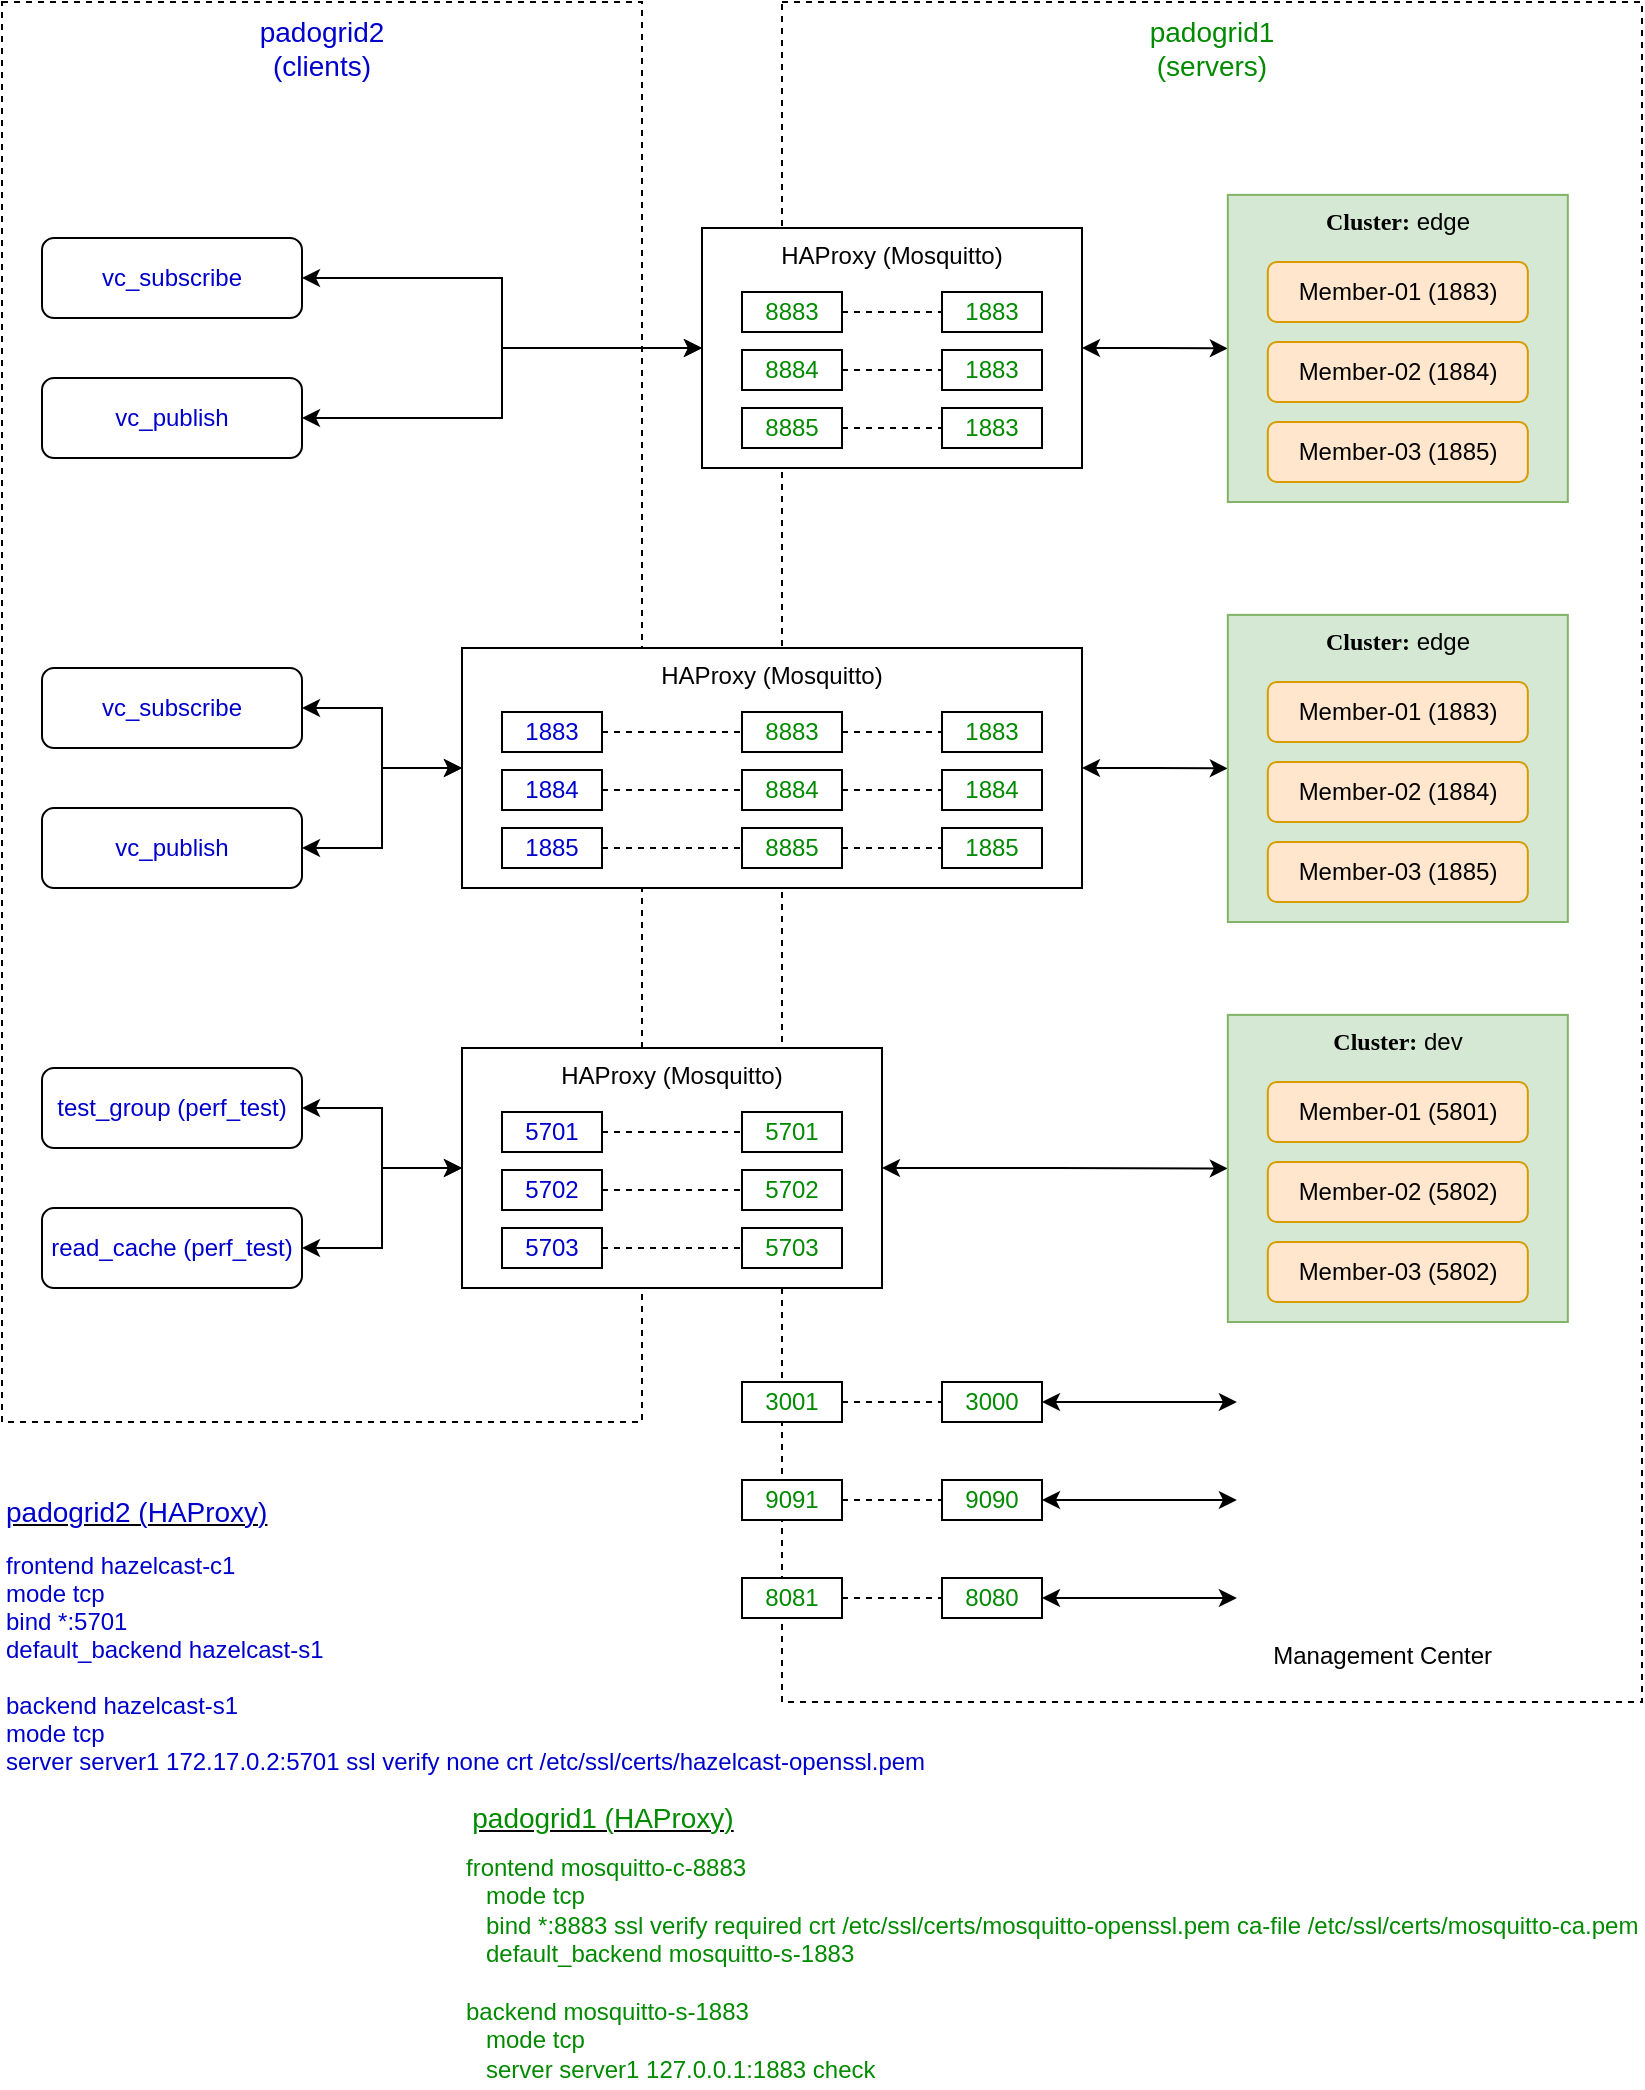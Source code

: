 <mxfile version="20.8.10" type="device"><diagram id="xYwLR2UqlYT7eMp3bA7n" name="haproxy"><mxGraphModel dx="1661" dy="1934" grid="1" gridSize="10" guides="1" tooltips="1" connect="1" arrows="1" fold="1" page="1" pageScale="1" pageWidth="1100" pageHeight="850" math="0" shadow="0"><root><mxCell id="0"/><mxCell id="1" parent="0"/><mxCell id="i0P-6MS1lZmI2TaU05kl-59" value="&lt;font style=&quot;font-size: 14px;&quot; color=&quot;#008a00&quot;&gt;padogrid1&lt;br&gt;(servers)&lt;/font&gt;" style="rounded=0;whiteSpace=wrap;html=1;verticalAlign=top;dashed=1;" parent="1" vertex="1"><mxGeometry x="430" y="60" width="430" height="850" as="geometry"/></mxCell><mxCell id="i0P-6MS1lZmI2TaU05kl-32" value="&lt;font style=&quot;font-size: 14px;&quot; color=&quot;#0000cc&quot;&gt;padogrid2&lt;br&gt;(clients)&lt;/font&gt;" style="rounded=0;whiteSpace=wrap;html=1;verticalAlign=top;dashed=1;" parent="1" vertex="1"><mxGeometry x="40" y="60" width="320" height="710" as="geometry"/></mxCell><mxCell id="AQt0O5qDAUCnrXmytD3R-9" style="edgeStyle=orthogonalEdgeStyle;rounded=0;orthogonalLoop=1;jettySize=auto;html=1;entryX=0;entryY=0.5;entryDx=0;entryDy=0;fontColor=#000000;startArrow=classic;startFill=1;endArrow=classic;endFill=1;exitX=1;exitY=0.5;exitDx=0;exitDy=0;" parent="1" source="AQt0O5qDAUCnrXmytD3R-6" target="jrV6Bs1qph51l29dAwSj-1" edge="1"><mxGeometry relative="1" as="geometry"><mxPoint x="570" y="443" as="sourcePoint"/><Array as="points"/></mxGeometry></mxCell><mxCell id="AQt0O5qDAUCnrXmytD3R-7" style="edgeStyle=orthogonalEdgeStyle;rounded=0;orthogonalLoop=1;jettySize=auto;html=1;entryX=0;entryY=0.5;entryDx=0;entryDy=0;fontColor=#000000;startArrow=classic;startFill=1;endArrow=classic;endFill=1;" parent="1" source="i0P-6MS1lZmI2TaU05kl-17" target="AQt0O5qDAUCnrXmytD3R-6" edge="1"><mxGeometry relative="1" as="geometry"/></mxCell><mxCell id="i0P-6MS1lZmI2TaU05kl-17" value="vc_subscribe" style="rounded=1;whiteSpace=wrap;html=1;fontFamily=Helvetica;fontColor=#0000CC;" parent="1" vertex="1"><mxGeometry x="60" y="393" width="130" height="40" as="geometry"/></mxCell><mxCell id="AQt0O5qDAUCnrXmytD3R-30" style="edgeStyle=orthogonalEdgeStyle;rounded=0;orthogonalLoop=1;jettySize=auto;html=1;entryX=0;entryY=0.5;entryDx=0;entryDy=0;fontColor=#000000;startArrow=classic;startFill=1;endArrow=classic;endFill=1;" parent="1" source="i0P-6MS1lZmI2TaU05kl-18" target="AQt0O5qDAUCnrXmytD3R-13" edge="1"><mxGeometry relative="1" as="geometry"/></mxCell><mxCell id="i0P-6MS1lZmI2TaU05kl-18" value="vc_subscribe" style="rounded=1;whiteSpace=wrap;html=1;fontFamily=Helvetica;fontColor=#0000CC;" parent="1" vertex="1"><mxGeometry x="60" y="178" width="130" height="40" as="geometry"/></mxCell><mxCell id="AQt0O5qDAUCnrXmytD3R-31" style="edgeStyle=orthogonalEdgeStyle;rounded=0;orthogonalLoop=1;jettySize=auto;html=1;entryX=0;entryY=0.5;entryDx=0;entryDy=0;fontColor=#000000;startArrow=classic;startFill=1;endArrow=classic;endFill=1;" parent="1" source="i0P-6MS1lZmI2TaU05kl-19" target="AQt0O5qDAUCnrXmytD3R-13" edge="1"><mxGeometry relative="1" as="geometry"/></mxCell><mxCell id="i0P-6MS1lZmI2TaU05kl-19" value="vc_publish" style="rounded=1;whiteSpace=wrap;html=1;fontFamily=Helvetica;fontColor=#0000CC;" parent="1" vertex="1"><mxGeometry x="60" y="248" width="130" height="40" as="geometry"/></mxCell><mxCell id="AQt0O5qDAUCnrXmytD3R-8" style="edgeStyle=orthogonalEdgeStyle;rounded=0;orthogonalLoop=1;jettySize=auto;html=1;entryX=0;entryY=0.5;entryDx=0;entryDy=0;fontColor=#000000;startArrow=classic;startFill=1;endArrow=classic;endFill=1;" parent="1" source="i0P-6MS1lZmI2TaU05kl-20" target="AQt0O5qDAUCnrXmytD3R-6" edge="1"><mxGeometry relative="1" as="geometry"/></mxCell><mxCell id="i0P-6MS1lZmI2TaU05kl-20" value="vc_publish" style="rounded=1;whiteSpace=wrap;html=1;fontFamily=Helvetica;fontColor=#0000CC;" parent="1" vertex="1"><mxGeometry x="60" y="463" width="130" height="40" as="geometry"/></mxCell><mxCell id="i0P-6MS1lZmI2TaU05kl-58" style="edgeStyle=orthogonalEdgeStyle;rounded=0;orthogonalLoop=1;jettySize=auto;html=1;startArrow=classic;startFill=1;exitX=1;exitY=0.5;exitDx=0;exitDy=0;" parent="1" source="AQt0O5qDAUCnrXmytD3R-13" target="i0P-6MS1lZmI2TaU05kl-37" edge="1"><mxGeometry relative="1" as="geometry"><mxPoint x="550" y="273" as="sourcePoint"/></mxGeometry></mxCell><mxCell id="i0P-6MS1lZmI2TaU05kl-57" value="" style="group" parent="1" vertex="1" connectable="0"><mxGeometry x="652.91" y="120" width="170" height="190" as="geometry"/></mxCell><mxCell id="i0P-6MS1lZmI2TaU05kl-56" value="" style="shape=image;verticalLabelPosition=bottom;labelBackgroundColor=default;verticalAlign=top;aspect=fixed;imageAspect=0;image=https://mosquitto.org/images/mosquitto-text-side-28.png;" parent="i0P-6MS1lZmI2TaU05kl-57" vertex="1"><mxGeometry x="15.63" width="148.57" height="30" as="geometry"/></mxCell><mxCell id="i0P-6MS1lZmI2TaU05kl-37" value="&lt;font face=&quot;Comic Sans MS&quot;&gt;&lt;b&gt;Cluster:&lt;/b&gt;&lt;/font&gt;&amp;nbsp;edge" style="rounded=0;whiteSpace=wrap;html=1;align=center;verticalAlign=top;fillColor=#d5e8d4;strokeColor=#82b366;" parent="i0P-6MS1lZmI2TaU05kl-57" vertex="1"><mxGeometry y="36.44" width="170" height="153.56" as="geometry"/></mxCell><mxCell id="i0P-6MS1lZmI2TaU05kl-38" value="Member-01 (1883)" style="rounded=1;whiteSpace=wrap;html=1;fontFamily=Helvetica;fillColor=#ffe6cc;strokeColor=#d79b00;" parent="i0P-6MS1lZmI2TaU05kl-57" vertex="1"><mxGeometry x="20" y="70" width="130" height="30" as="geometry"/></mxCell><mxCell id="i0P-6MS1lZmI2TaU05kl-39" value="Member-02 (1884)" style="rounded=1;whiteSpace=wrap;html=1;fontFamily=Helvetica;fillColor=#ffe6cc;strokeColor=#d79b00;" parent="i0P-6MS1lZmI2TaU05kl-57" vertex="1"><mxGeometry x="20" y="110" width="130" height="30" as="geometry"/></mxCell><mxCell id="i0P-6MS1lZmI2TaU05kl-40" value="Member-03 (1885)" style="rounded=1;whiteSpace=wrap;html=1;fontFamily=Helvetica;fillColor=#ffe6cc;strokeColor=#d79b00;" parent="i0P-6MS1lZmI2TaU05kl-57" vertex="1"><mxGeometry x="20" y="150" width="130" height="30" as="geometry"/></mxCell><mxCell id="AQt0O5qDAUCnrXmytD3R-13" value="HAProxy (Mosquitto)" style="rounded=0;whiteSpace=wrap;html=1;strokeColor=default;fontColor=#000000;verticalAlign=top;" parent="1" vertex="1"><mxGeometry x="390" y="173" width="190" height="120" as="geometry"/></mxCell><mxCell id="AQt0O5qDAUCnrXmytD3R-21" style="edgeStyle=orthogonalEdgeStyle;rounded=0;orthogonalLoop=1;jettySize=auto;html=1;entryX=0;entryY=0.5;entryDx=0;entryDy=0;dashed=1;fontColor=#000000;startArrow=none;startFill=0;endArrow=none;endFill=0;" parent="1" source="AQt0O5qDAUCnrXmytD3R-22" target="AQt0O5qDAUCnrXmytD3R-15" edge="1"><mxGeometry relative="1" as="geometry"/></mxCell><mxCell id="AQt0O5qDAUCnrXmytD3R-22" value="8883" style="rounded=0;whiteSpace=wrap;html=1;strokeColor=default;fontColor=#008A00;" parent="1" vertex="1"><mxGeometry x="410" y="205" width="50" height="20" as="geometry"/></mxCell><mxCell id="AQt0O5qDAUCnrXmytD3R-24" style="edgeStyle=orthogonalEdgeStyle;rounded=0;orthogonalLoop=1;jettySize=auto;html=1;dashed=1;fontColor=#000000;startArrow=none;startFill=0;endArrow=none;endFill=0;entryX=0;entryY=0.5;entryDx=0;entryDy=0;" parent="1" source="AQt0O5qDAUCnrXmytD3R-25" target="AQt0O5qDAUCnrXmytD3R-16" edge="1"><mxGeometry relative="1" as="geometry"><mxPoint x="490" y="244" as="targetPoint"/></mxGeometry></mxCell><mxCell id="AQt0O5qDAUCnrXmytD3R-25" value="8884" style="rounded=0;whiteSpace=wrap;html=1;strokeColor=default;fontColor=#008A00;" parent="1" vertex="1"><mxGeometry x="410" y="234" width="50" height="20" as="geometry"/></mxCell><mxCell id="AQt0O5qDAUCnrXmytD3R-27" style="edgeStyle=orthogonalEdgeStyle;rounded=0;orthogonalLoop=1;jettySize=auto;html=1;dashed=1;fontColor=#000000;startArrow=none;startFill=0;endArrow=none;endFill=0;" parent="1" source="AQt0O5qDAUCnrXmytD3R-28" target="AQt0O5qDAUCnrXmytD3R-17" edge="1"><mxGeometry relative="1" as="geometry"/></mxCell><mxCell id="AQt0O5qDAUCnrXmytD3R-28" value="8885" style="rounded=0;whiteSpace=wrap;html=1;strokeColor=default;fontColor=#008A00;" parent="1" vertex="1"><mxGeometry x="410" y="263" width="50" height="20" as="geometry"/></mxCell><mxCell id="AQt0O5qDAUCnrXmytD3R-6" value="HAProxy (Mosquitto)" style="rounded=0;whiteSpace=wrap;html=1;strokeColor=default;fontColor=#000000;verticalAlign=top;" parent="1" vertex="1"><mxGeometry x="270" y="383" width="310" height="120" as="geometry"/></mxCell><mxCell id="i0P-6MS1lZmI2TaU05kl-75" value="1883" style="rounded=0;whiteSpace=wrap;html=1;strokeColor=default;fontColor=#0000CC;" parent="1" vertex="1"><mxGeometry x="290" y="415" width="50" height="20" as="geometry"/></mxCell><mxCell id="i0P-6MS1lZmI2TaU05kl-76" value="1884" style="rounded=0;whiteSpace=wrap;html=1;strokeColor=default;fontColor=#0000CC;" parent="1" vertex="1"><mxGeometry x="290" y="444" width="50" height="20" as="geometry"/></mxCell><mxCell id="i0P-6MS1lZmI2TaU05kl-77" value="1885" style="rounded=0;whiteSpace=wrap;html=1;strokeColor=default;fontColor=#0000CC;" parent="1" vertex="1"><mxGeometry x="290" y="473" width="50" height="20" as="geometry"/></mxCell><mxCell id="AQt0O5qDAUCnrXmytD3R-2" style="edgeStyle=orthogonalEdgeStyle;rounded=0;orthogonalLoop=1;jettySize=auto;html=1;entryX=0;entryY=0.5;entryDx=0;entryDy=0;dashed=1;fontColor=#000000;startArrow=none;startFill=0;endArrow=none;endFill=0;" parent="1" source="i0P-6MS1lZmI2TaU05kl-78" target="i0P-6MS1lZmI2TaU05kl-100" edge="1"><mxGeometry relative="1" as="geometry"/></mxCell><mxCell id="i0P-6MS1lZmI2TaU05kl-78" value="8883" style="rounded=0;whiteSpace=wrap;html=1;strokeColor=default;fontColor=#008A00;" parent="1" vertex="1"><mxGeometry x="410" y="415" width="50" height="20" as="geometry"/></mxCell><mxCell id="i0P-6MS1lZmI2TaU05kl-81" style="edgeStyle=orthogonalEdgeStyle;rounded=0;orthogonalLoop=1;jettySize=auto;html=1;entryX=0;entryY=0.5;entryDx=0;entryDy=0;fontColor=#008A00;startArrow=none;startFill=0;endArrow=none;endFill=0;dashed=1;" parent="1" source="i0P-6MS1lZmI2TaU05kl-75" target="i0P-6MS1lZmI2TaU05kl-78" edge="1"><mxGeometry relative="1" as="geometry"/></mxCell><mxCell id="AQt0O5qDAUCnrXmytD3R-3" style="edgeStyle=orthogonalEdgeStyle;rounded=0;orthogonalLoop=1;jettySize=auto;html=1;dashed=1;fontColor=#000000;startArrow=none;startFill=0;endArrow=none;endFill=0;entryX=0;entryY=0.5;entryDx=0;entryDy=0;" parent="1" source="i0P-6MS1lZmI2TaU05kl-79" target="i0P-6MS1lZmI2TaU05kl-101" edge="1"><mxGeometry relative="1" as="geometry"><mxPoint x="490" y="454" as="targetPoint"/></mxGeometry></mxCell><mxCell id="i0P-6MS1lZmI2TaU05kl-79" value="8884" style="rounded=0;whiteSpace=wrap;html=1;strokeColor=default;fontColor=#008A00;" parent="1" vertex="1"><mxGeometry x="410" y="444" width="50" height="20" as="geometry"/></mxCell><mxCell id="i0P-6MS1lZmI2TaU05kl-85" style="edgeStyle=orthogonalEdgeStyle;rounded=0;orthogonalLoop=1;jettySize=auto;html=1;exitX=1;exitY=0.5;exitDx=0;exitDy=0;entryX=0;entryY=0.5;entryDx=0;entryDy=0;dashed=1;fontColor=#008A00;startArrow=none;startFill=0;endArrow=none;endFill=0;" parent="1" source="i0P-6MS1lZmI2TaU05kl-76" target="i0P-6MS1lZmI2TaU05kl-79" edge="1"><mxGeometry relative="1" as="geometry"/></mxCell><mxCell id="AQt0O5qDAUCnrXmytD3R-5" style="edgeStyle=orthogonalEdgeStyle;rounded=0;orthogonalLoop=1;jettySize=auto;html=1;dashed=1;fontColor=#000000;startArrow=none;startFill=0;endArrow=none;endFill=0;" parent="1" source="i0P-6MS1lZmI2TaU05kl-80" target="i0P-6MS1lZmI2TaU05kl-102" edge="1"><mxGeometry relative="1" as="geometry"/></mxCell><mxCell id="i0P-6MS1lZmI2TaU05kl-80" value="8885" style="rounded=0;whiteSpace=wrap;html=1;strokeColor=default;fontColor=#008A00;" parent="1" vertex="1"><mxGeometry x="410" y="473" width="50" height="20" as="geometry"/></mxCell><mxCell id="i0P-6MS1lZmI2TaU05kl-86" style="edgeStyle=orthogonalEdgeStyle;rounded=0;orthogonalLoop=1;jettySize=auto;html=1;entryX=0;entryY=0.5;entryDx=0;entryDy=0;dashed=1;fontColor=#008A00;startArrow=none;startFill=0;endArrow=none;endFill=0;" parent="1" source="i0P-6MS1lZmI2TaU05kl-77" target="i0P-6MS1lZmI2TaU05kl-80" edge="1"><mxGeometry relative="1" as="geometry"/></mxCell><mxCell id="AQt0O5qDAUCnrXmytD3R-15" value="1883" style="rounded=0;whiteSpace=wrap;html=1;strokeColor=default;fontColor=#008A00;" parent="1" vertex="1"><mxGeometry x="510" y="205" width="50" height="20" as="geometry"/></mxCell><mxCell id="AQt0O5qDAUCnrXmytD3R-16" value="1883" style="rounded=0;whiteSpace=wrap;html=1;strokeColor=default;fontColor=#008A00;" parent="1" vertex="1"><mxGeometry x="510" y="234" width="50" height="20" as="geometry"/></mxCell><mxCell id="AQt0O5qDAUCnrXmytD3R-17" value="1883" style="rounded=0;whiteSpace=wrap;html=1;strokeColor=default;fontColor=#008A00;" parent="1" vertex="1"><mxGeometry x="510" y="263" width="50" height="20" as="geometry"/></mxCell><mxCell id="i0P-6MS1lZmI2TaU05kl-100" value="1883" style="rounded=0;whiteSpace=wrap;html=1;strokeColor=default;fontColor=#008A00;" parent="1" vertex="1"><mxGeometry x="510" y="415" width="50" height="20" as="geometry"/></mxCell><mxCell id="i0P-6MS1lZmI2TaU05kl-101" value="1884" style="rounded=0;whiteSpace=wrap;html=1;strokeColor=default;fontColor=#008A00;" parent="1" vertex="1"><mxGeometry x="510" y="444" width="50" height="20" as="geometry"/></mxCell><mxCell id="i0P-6MS1lZmI2TaU05kl-102" value="1885" style="rounded=0;whiteSpace=wrap;html=1;strokeColor=default;fontColor=#008A00;" parent="1" vertex="1"><mxGeometry x="510" y="473" width="50" height="20" as="geometry"/></mxCell><mxCell id="jWEzfGj5KAQcOK9rxTmt-74" style="edgeStyle=orthogonalEdgeStyle;rounded=0;orthogonalLoop=1;jettySize=auto;html=1;entryX=0;entryY=0.5;entryDx=0;entryDy=0;fontColor=#000000;startArrow=classic;startFill=1;endArrow=classic;endFill=1;exitX=1;exitY=0.5;exitDx=0;exitDy=0;" parent="1" source="jWEzfGj5KAQcOK9rxTmt-85" target="jWEzfGj5KAQcOK9rxTmt-81" edge="1"><mxGeometry relative="1" as="geometry"><mxPoint x="570" y="643" as="sourcePoint"/><Array as="points"/></mxGeometry></mxCell><mxCell id="jWEzfGj5KAQcOK9rxTmt-75" style="edgeStyle=orthogonalEdgeStyle;rounded=0;orthogonalLoop=1;jettySize=auto;html=1;entryX=0;entryY=0.5;entryDx=0;entryDy=0;fontColor=#000000;startArrow=classic;startFill=1;endArrow=classic;endFill=1;" parent="1" source="jWEzfGj5KAQcOK9rxTmt-76" target="jWEzfGj5KAQcOK9rxTmt-85" edge="1"><mxGeometry relative="1" as="geometry"/></mxCell><mxCell id="jWEzfGj5KAQcOK9rxTmt-76" value="test_group (perf_test)" style="rounded=1;whiteSpace=wrap;html=1;fontFamily=Helvetica;fontColor=#0000CC;" parent="1" vertex="1"><mxGeometry x="60" y="593" width="130" height="40" as="geometry"/></mxCell><mxCell id="jWEzfGj5KAQcOK9rxTmt-77" style="edgeStyle=orthogonalEdgeStyle;rounded=0;orthogonalLoop=1;jettySize=auto;html=1;entryX=0;entryY=0.5;entryDx=0;entryDy=0;fontColor=#000000;startArrow=classic;startFill=1;endArrow=classic;endFill=1;" parent="1" source="jWEzfGj5KAQcOK9rxTmt-78" target="jWEzfGj5KAQcOK9rxTmt-85" edge="1"><mxGeometry relative="1" as="geometry"/></mxCell><mxCell id="jWEzfGj5KAQcOK9rxTmt-78" value="read_cache (perf_test)" style="rounded=1;whiteSpace=wrap;html=1;fontFamily=Helvetica;fontColor=#0000CC;" parent="1" vertex="1"><mxGeometry x="60" y="663" width="130" height="40" as="geometry"/></mxCell><mxCell id="jWEzfGj5KAQcOK9rxTmt-79" value="" style="group" parent="1" vertex="1" connectable="0"><mxGeometry x="652.91" y="530" width="170" height="190" as="geometry"/></mxCell><mxCell id="jWEzfGj5KAQcOK9rxTmt-80" value="" style="shape=image;verticalLabelPosition=bottom;labelBackgroundColor=default;verticalAlign=top;aspect=fixed;imageAspect=0;image=https://hazelcast.com/brand-assets/files/hazelcast-horz-flat-lg.png;" parent="jWEzfGj5KAQcOK9rxTmt-79" vertex="1"><mxGeometry x="9.2" width="145.8" height="30" as="geometry"/></mxCell><mxCell id="jWEzfGj5KAQcOK9rxTmt-81" value="&lt;font face=&quot;Comic Sans MS&quot;&gt;&lt;b&gt;Cluster:&lt;/b&gt;&lt;/font&gt;&amp;nbsp;dev" style="rounded=0;whiteSpace=wrap;html=1;align=center;verticalAlign=top;fillColor=#d5e8d4;strokeColor=#82b366;" parent="jWEzfGj5KAQcOK9rxTmt-79" vertex="1"><mxGeometry y="36.44" width="170" height="153.56" as="geometry"/></mxCell><mxCell id="jWEzfGj5KAQcOK9rxTmt-82" value="Member-01 (5801)" style="rounded=1;whiteSpace=wrap;html=1;fontFamily=Helvetica;fillColor=#ffe6cc;strokeColor=#d79b00;" parent="jWEzfGj5KAQcOK9rxTmt-79" vertex="1"><mxGeometry x="20" y="70" width="130" height="30" as="geometry"/></mxCell><mxCell id="jWEzfGj5KAQcOK9rxTmt-83" value="Member-02 (5802)" style="rounded=1;whiteSpace=wrap;html=1;fontFamily=Helvetica;fillColor=#ffe6cc;strokeColor=#d79b00;" parent="jWEzfGj5KAQcOK9rxTmt-79" vertex="1"><mxGeometry x="20" y="110" width="130" height="30" as="geometry"/></mxCell><mxCell id="jWEzfGj5KAQcOK9rxTmt-84" value="Member-03 (5802)" style="rounded=1;whiteSpace=wrap;html=1;fontFamily=Helvetica;fillColor=#ffe6cc;strokeColor=#d79b00;" parent="jWEzfGj5KAQcOK9rxTmt-79" vertex="1"><mxGeometry x="20" y="150" width="130" height="30" as="geometry"/></mxCell><mxCell id="jWEzfGj5KAQcOK9rxTmt-85" value="HAProxy (Mosquitto)" style="rounded=0;whiteSpace=wrap;html=1;strokeColor=default;fontColor=#000000;verticalAlign=top;" parent="1" vertex="1"><mxGeometry x="270" y="583" width="210" height="120" as="geometry"/></mxCell><mxCell id="jWEzfGj5KAQcOK9rxTmt-86" value="5701" style="rounded=0;whiteSpace=wrap;html=1;strokeColor=default;fontColor=#0000CC;" parent="1" vertex="1"><mxGeometry x="290" y="615" width="50" height="20" as="geometry"/></mxCell><mxCell id="jWEzfGj5KAQcOK9rxTmt-87" value="5702" style="rounded=0;whiteSpace=wrap;html=1;strokeColor=default;fontColor=#0000CC;" parent="1" vertex="1"><mxGeometry x="290" y="644" width="50" height="20" as="geometry"/></mxCell><mxCell id="jWEzfGj5KAQcOK9rxTmt-88" value="5703" style="rounded=0;whiteSpace=wrap;html=1;strokeColor=default;fontColor=#0000CC;" parent="1" vertex="1"><mxGeometry x="290" y="673" width="50" height="20" as="geometry"/></mxCell><mxCell id="jWEzfGj5KAQcOK9rxTmt-90" value="5701" style="rounded=0;whiteSpace=wrap;html=1;strokeColor=default;fontColor=#008A00;" parent="1" vertex="1"><mxGeometry x="410" y="615" width="50" height="20" as="geometry"/></mxCell><mxCell id="jWEzfGj5KAQcOK9rxTmt-91" style="edgeStyle=orthogonalEdgeStyle;rounded=0;orthogonalLoop=1;jettySize=auto;html=1;entryX=0;entryY=0.5;entryDx=0;entryDy=0;fontColor=#008A00;startArrow=none;startFill=0;endArrow=none;endFill=0;dashed=1;" parent="1" source="jWEzfGj5KAQcOK9rxTmt-86" target="jWEzfGj5KAQcOK9rxTmt-90" edge="1"><mxGeometry relative="1" as="geometry"/></mxCell><mxCell id="jWEzfGj5KAQcOK9rxTmt-93" value="5702" style="rounded=0;whiteSpace=wrap;html=1;strokeColor=default;fontColor=#008A00;" parent="1" vertex="1"><mxGeometry x="410" y="644" width="50" height="20" as="geometry"/></mxCell><mxCell id="jWEzfGj5KAQcOK9rxTmt-94" style="edgeStyle=orthogonalEdgeStyle;rounded=0;orthogonalLoop=1;jettySize=auto;html=1;exitX=1;exitY=0.5;exitDx=0;exitDy=0;entryX=0;entryY=0.5;entryDx=0;entryDy=0;dashed=1;fontColor=#008A00;startArrow=none;startFill=0;endArrow=none;endFill=0;" parent="1" source="jWEzfGj5KAQcOK9rxTmt-87" target="jWEzfGj5KAQcOK9rxTmt-93" edge="1"><mxGeometry relative="1" as="geometry"/></mxCell><mxCell id="jWEzfGj5KAQcOK9rxTmt-96" value="5703" style="rounded=0;whiteSpace=wrap;html=1;strokeColor=default;fontColor=#008A00;" parent="1" vertex="1"><mxGeometry x="410" y="673" width="50" height="20" as="geometry"/></mxCell><mxCell id="jWEzfGj5KAQcOK9rxTmt-97" style="edgeStyle=orthogonalEdgeStyle;rounded=0;orthogonalLoop=1;jettySize=auto;html=1;entryX=0;entryY=0.5;entryDx=0;entryDy=0;dashed=1;fontColor=#008A00;startArrow=none;startFill=0;endArrow=none;endFill=0;" parent="1" source="jWEzfGj5KAQcOK9rxTmt-88" target="jWEzfGj5KAQcOK9rxTmt-96" edge="1"><mxGeometry relative="1" as="geometry"/></mxCell><mxCell id="jWEzfGj5KAQcOK9rxTmt-102" value="" style="group" parent="1" vertex="1" connectable="0"><mxGeometry x="652.91" y="330" width="170" height="190" as="geometry"/></mxCell><mxCell id="jrV6Bs1qph51l29dAwSj-1" value="&lt;font face=&quot;Comic Sans MS&quot;&gt;&lt;b&gt;Cluster:&lt;/b&gt;&lt;/font&gt;&amp;nbsp;edge" style="rounded=0;whiteSpace=wrap;html=1;align=center;verticalAlign=top;fillColor=#d5e8d4;strokeColor=#82b366;" parent="jWEzfGj5KAQcOK9rxTmt-102" vertex="1"><mxGeometry y="36.44" width="170" height="153.56" as="geometry"/></mxCell><mxCell id="jrV6Bs1qph51l29dAwSj-3" value="Member-01 (1883)" style="rounded=1;whiteSpace=wrap;html=1;fontFamily=Helvetica;fillColor=#ffe6cc;strokeColor=#d79b00;" parent="jWEzfGj5KAQcOK9rxTmt-102" vertex="1"><mxGeometry x="20" y="70" width="130" height="30" as="geometry"/></mxCell><mxCell id="i0P-6MS1lZmI2TaU05kl-2" value="Member-02 (1884)" style="rounded=1;whiteSpace=wrap;html=1;fontFamily=Helvetica;fillColor=#ffe6cc;strokeColor=#d79b00;" parent="jWEzfGj5KAQcOK9rxTmt-102" vertex="1"><mxGeometry x="20" y="110" width="130" height="30" as="geometry"/></mxCell><mxCell id="i0P-6MS1lZmI2TaU05kl-3" value="Member-03 (1885)" style="rounded=1;whiteSpace=wrap;html=1;fontFamily=Helvetica;fillColor=#ffe6cc;strokeColor=#d79b00;" parent="jWEzfGj5KAQcOK9rxTmt-102" vertex="1"><mxGeometry x="20" y="150" width="130" height="30" as="geometry"/></mxCell><mxCell id="jWEzfGj5KAQcOK9rxTmt-101" value="" style="shape=image;verticalLabelPosition=bottom;labelBackgroundColor=default;verticalAlign=top;aspect=fixed;imageAspect=0;image=https://mosquitto.org/images/mosquitto-text-side-28.png;" parent="jWEzfGj5KAQcOK9rxTmt-102" vertex="1"><mxGeometry x="10.71" width="148.57" height="30" as="geometry"/></mxCell><mxCell id="jWEzfGj5KAQcOK9rxTmt-103" value="" style="group" parent="1" vertex="1" connectable="0"><mxGeometry x="40" y="800" width="470" height="150" as="geometry"/></mxCell><mxCell id="i0P-6MS1lZmI2TaU05kl-68" value="frontend hazelcast-c1&#10;    mode tcp&#10;    bind *:5701&#10;    default_backend hazelcast-s1&#10;&#10;backend hazelcast-s1&#10;    mode tcp&#10;    server server1 172.17.0.2:5701 ssl verify none crt /etc/ssl/certs/hazelcast-openssl.pem" style="text;strokeColor=none;fillColor=none;align=left;verticalAlign=middle;rounded=0;fontColor=#0000CC;" parent="jWEzfGj5KAQcOK9rxTmt-103" vertex="1"><mxGeometry y="30" width="470" height="120" as="geometry"/></mxCell><mxCell id="i0P-6MS1lZmI2TaU05kl-69" value="&lt;font style=&quot;font-size: 14px;&quot; color=&quot;#0000cc&quot;&gt;padogrid2 (HAProxy)&lt;/font&gt;" style="text;html=1;strokeColor=none;fillColor=none;align=left;verticalAlign=middle;whiteSpace=wrap;rounded=0;fontStyle=4" parent="jWEzfGj5KAQcOK9rxTmt-103" vertex="1"><mxGeometry width="160" height="30" as="geometry"/></mxCell><mxCell id="jWEzfGj5KAQcOK9rxTmt-104" value="" style="group" parent="1" vertex="1" connectable="0"><mxGeometry x="270" y="953" width="590" height="150" as="geometry"/></mxCell><mxCell id="i0P-6MS1lZmI2TaU05kl-63" value="frontend mosquitto-c-8883&#10;   mode tcp&#10;   bind *:8883 ssl verify required crt /etc/ssl/certs/mosquitto-openssl.pem ca-file /etc/ssl/certs/mosquitto-ca.pem&#10;   default_backend mosquitto-s-1883&#10;&#10;backend mosquitto-s-1883&#10;   mode tcp&#10;   server server1 127.0.0.1:1883 check" style="text;strokeColor=none;fillColor=none;align=left;verticalAlign=middle;rounded=0;fontColor=#008A00;spacing=2;whiteSpace=wrap;spacingTop=0;" parent="jWEzfGj5KAQcOK9rxTmt-104" vertex="1"><mxGeometry y="30" width="590" height="120" as="geometry"/></mxCell><mxCell id="i0P-6MS1lZmI2TaU05kl-70" value="&lt;font style=&quot;font-size: 14px;&quot; color=&quot;#008a00&quot;&gt;padogrid1 (HAProxy)&lt;/font&gt;" style="text;html=1;strokeColor=none;fillColor=none;align=center;verticalAlign=middle;whiteSpace=wrap;rounded=0;fontStyle=4" parent="jWEzfGj5KAQcOK9rxTmt-104" vertex="1"><mxGeometry width="141.333" height="30" as="geometry"/></mxCell><mxCell id="ukDs8dgzuIXceCt3dUJB-30" style="edgeStyle=orthogonalEdgeStyle;rounded=0;orthogonalLoop=1;jettySize=auto;html=1;entryX=0;entryY=0.5;entryDx=0;entryDy=0;dashed=1;endArrow=none;endFill=0;" edge="1" parent="1" source="ukDs8dgzuIXceCt3dUJB-5" target="ukDs8dgzuIXceCt3dUJB-27"><mxGeometry relative="1" as="geometry"/></mxCell><mxCell id="ukDs8dgzuIXceCt3dUJB-5" value="3001" style="rounded=0;whiteSpace=wrap;html=1;strokeColor=default;fontColor=#008A00;" vertex="1" parent="1"><mxGeometry x="410" y="750" width="50" height="20" as="geometry"/></mxCell><mxCell id="ukDs8dgzuIXceCt3dUJB-31" style="edgeStyle=orthogonalEdgeStyle;rounded=0;orthogonalLoop=1;jettySize=auto;html=1;entryX=0;entryY=0.5;entryDx=0;entryDy=0;dashed=1;endArrow=none;endFill=0;" edge="1" parent="1" source="ukDs8dgzuIXceCt3dUJB-7" target="ukDs8dgzuIXceCt3dUJB-28"><mxGeometry relative="1" as="geometry"/></mxCell><mxCell id="ukDs8dgzuIXceCt3dUJB-7" value="9091" style="rounded=0;whiteSpace=wrap;html=1;strokeColor=default;fontColor=#008A00;" vertex="1" parent="1"><mxGeometry x="410" y="799" width="50" height="20" as="geometry"/></mxCell><mxCell id="ukDs8dgzuIXceCt3dUJB-32" style="edgeStyle=orthogonalEdgeStyle;rounded=0;orthogonalLoop=1;jettySize=auto;html=1;entryX=0;entryY=0.5;entryDx=0;entryDy=0;dashed=1;endArrow=none;endFill=0;" edge="1" parent="1" source="ukDs8dgzuIXceCt3dUJB-9" target="ukDs8dgzuIXceCt3dUJB-29"><mxGeometry relative="1" as="geometry"/></mxCell><mxCell id="ukDs8dgzuIXceCt3dUJB-9" value="8081" style="rounded=0;whiteSpace=wrap;html=1;strokeColor=default;fontColor=#008A00;" vertex="1" parent="1"><mxGeometry x="410" y="848" width="50" height="20" as="geometry"/></mxCell><mxCell id="ukDs8dgzuIXceCt3dUJB-20" value="" style="shape=image;verticalLabelPosition=bottom;labelBackgroundColor=default;verticalAlign=top;aspect=fixed;imageAspect=0;image=https://www.ovhcloud.com/sites/default/files/styles/text_media_horizontal/public/2023-02/grafana-lg.png;clipPath=inset(18.75% 3.33% 19.44% 3.33%);" vertex="1" parent="1"><mxGeometry x="657.445" y="739.5" width="128.99" height="41" as="geometry"/></mxCell><mxCell id="ukDs8dgzuIXceCt3dUJB-24" value="" style="shape=image;verticalLabelPosition=bottom;labelBackgroundColor=default;verticalAlign=top;aspect=fixed;imageAspect=0;image=https://blog.inkubate.io/content/images/2017/12/prometheus-logo-3.png;clipPath=inset(21.34% 1% 23.25% 0%);" vertex="1" parent="1"><mxGeometry x="657.445" y="783.5" width="174.1" height="51" as="geometry"/></mxCell><mxCell id="ukDs8dgzuIXceCt3dUJB-25" value="Management Center" style="shape=image;verticalLabelPosition=bottom;labelBackgroundColor=default;verticalAlign=top;aspect=fixed;imageAspect=0;image=https://hazelcast.com/brand-assets/files/hazelcast-horz-flat-lg.png;" vertex="1" parent="1"><mxGeometry x="657.445" y="843" width="145.8" height="30" as="geometry"/></mxCell><mxCell id="ukDs8dgzuIXceCt3dUJB-33" style="edgeStyle=orthogonalEdgeStyle;rounded=0;orthogonalLoop=1;jettySize=auto;html=1;entryX=0;entryY=0.5;entryDx=0;entryDy=0;endArrow=classic;endFill=1;startArrow=classic;startFill=1;" edge="1" parent="1" source="ukDs8dgzuIXceCt3dUJB-27" target="ukDs8dgzuIXceCt3dUJB-20"><mxGeometry relative="1" as="geometry"/></mxCell><mxCell id="ukDs8dgzuIXceCt3dUJB-27" value="3000" style="rounded=0;whiteSpace=wrap;html=1;strokeColor=default;fontColor=#008A00;" vertex="1" parent="1"><mxGeometry x="510" y="750" width="50" height="20" as="geometry"/></mxCell><mxCell id="ukDs8dgzuIXceCt3dUJB-34" style="edgeStyle=orthogonalEdgeStyle;rounded=0;orthogonalLoop=1;jettySize=auto;html=1;entryX=0;entryY=0.5;entryDx=0;entryDy=0;startArrow=classic;startFill=1;endArrow=classic;endFill=1;" edge="1" parent="1" source="ukDs8dgzuIXceCt3dUJB-28" target="ukDs8dgzuIXceCt3dUJB-24"><mxGeometry relative="1" as="geometry"/></mxCell><mxCell id="ukDs8dgzuIXceCt3dUJB-28" value="9090" style="rounded=0;whiteSpace=wrap;html=1;strokeColor=default;fontColor=#008A00;" vertex="1" parent="1"><mxGeometry x="510" y="799" width="50" height="20" as="geometry"/></mxCell><mxCell id="ukDs8dgzuIXceCt3dUJB-35" style="edgeStyle=orthogonalEdgeStyle;rounded=0;orthogonalLoop=1;jettySize=auto;html=1;entryX=0;entryY=0.5;entryDx=0;entryDy=0;startArrow=classic;startFill=1;endArrow=classic;endFill=1;" edge="1" parent="1" source="ukDs8dgzuIXceCt3dUJB-29" target="ukDs8dgzuIXceCt3dUJB-25"><mxGeometry relative="1" as="geometry"/></mxCell><mxCell id="ukDs8dgzuIXceCt3dUJB-29" value="8080" style="rounded=0;whiteSpace=wrap;html=1;strokeColor=default;fontColor=#008A00;" vertex="1" parent="1"><mxGeometry x="510" y="848" width="50" height="20" as="geometry"/></mxCell></root></mxGraphModel></diagram></mxfile>